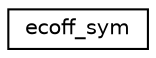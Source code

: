 digraph G
{
  edge [fontname="Helvetica",fontsize="10",labelfontname="Helvetica",labelfontsize="10"];
  node [fontname="Helvetica",fontsize="10",shape=record];
  rankdir=LR;
  Node1 [label="ecoff_sym",height=0.2,width=0.4,color="black", fillcolor="white", style="filled",URL="$structecoff__sym.html"];
}
